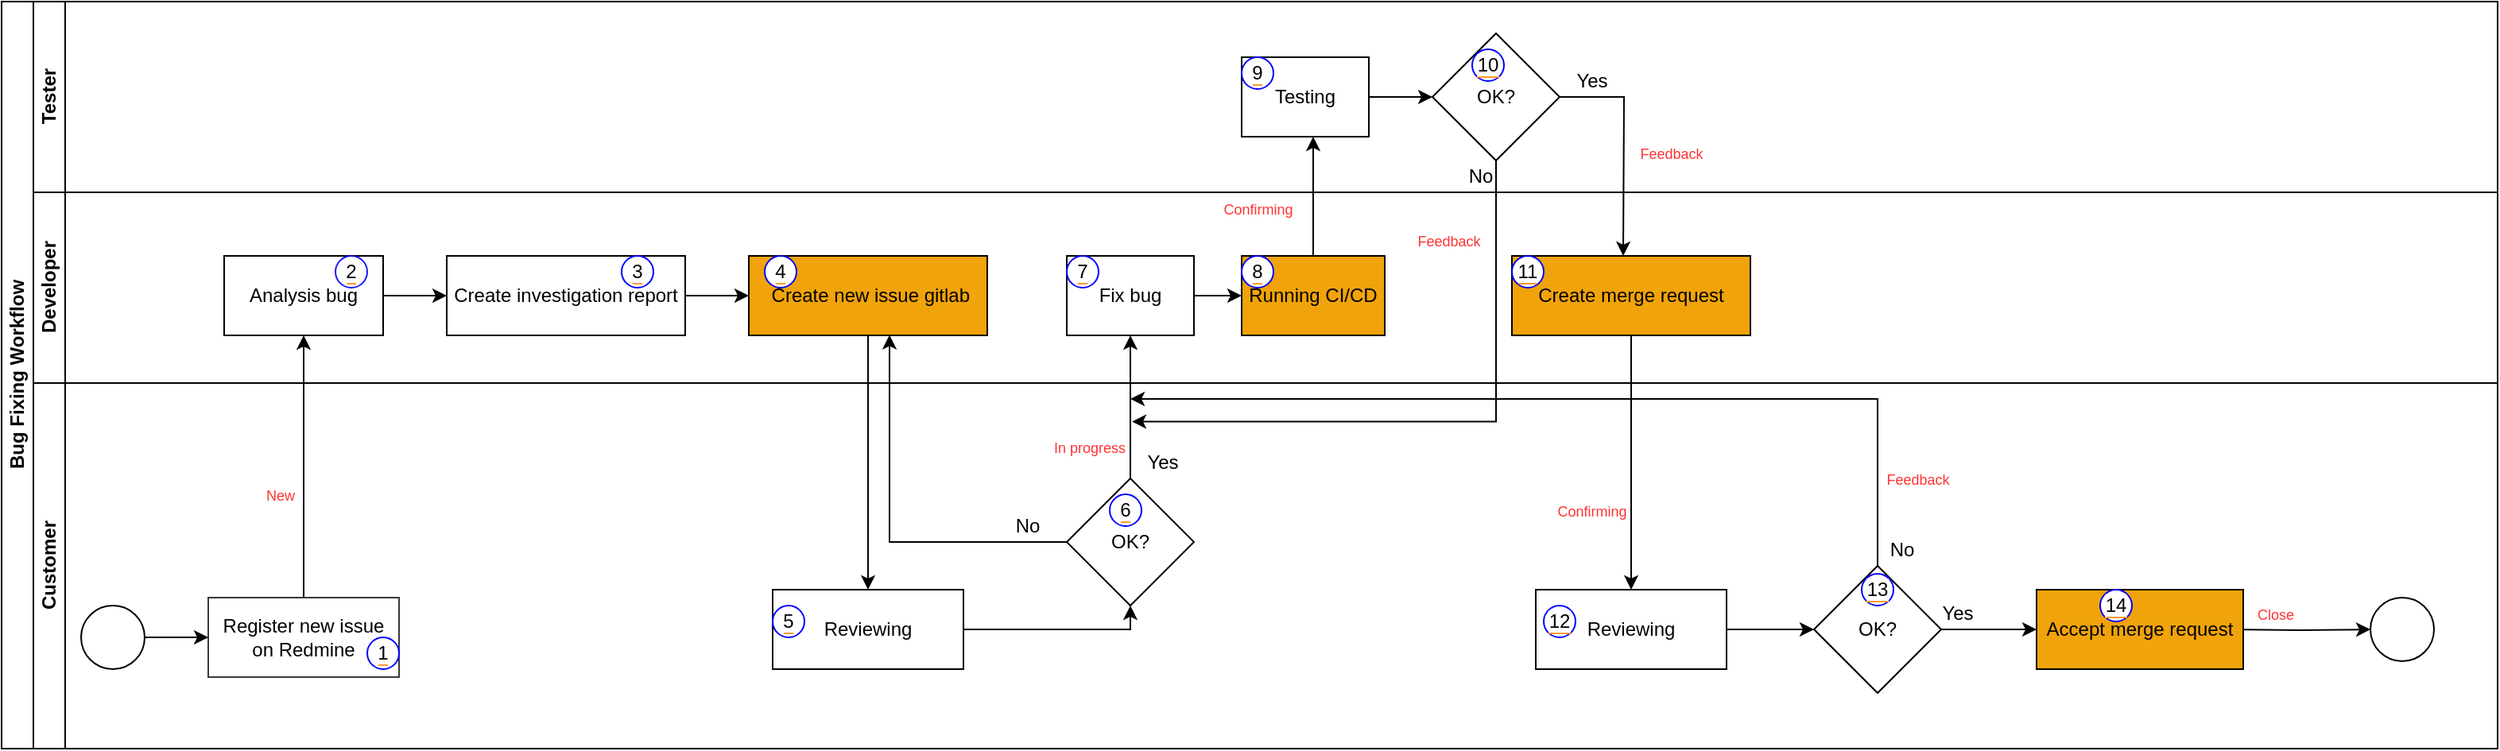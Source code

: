 <mxfile version="14.4.3" type="github">
  <diagram id="prtHgNgQTEPvFCAcTncT" name="Bug fixing workflow">
    <mxGraphModel dx="1185" dy="614" grid="1" gridSize="10" guides="1" tooltips="1" connect="1" arrows="1" fold="1" page="1" pageScale="1" pageWidth="827" pageHeight="1169" math="0" shadow="0">
      <root>
        <mxCell id="0" />
        <mxCell id="1" parent="0" />
        <mxCell id="dNxyNK7c78bLwvsdeMH5-19" value="Bug Fixing Workflow" style="swimlane;html=1;childLayout=stackLayout;resizeParent=1;resizeParentMax=0;horizontal=0;startSize=20;horizontalStack=0;" parent="1" vertex="1">
          <mxGeometry x="110" y="110" width="1570" height="470" as="geometry" />
        </mxCell>
        <mxCell id="dNxyNK7c78bLwvsdeMH5-20" value="Tester" style="swimlane;html=1;startSize=20;horizontal=0;" parent="dNxyNK7c78bLwvsdeMH5-19" vertex="1">
          <mxGeometry x="20" width="1550" height="120" as="geometry" />
        </mxCell>
        <mxCell id="_TshI3vmn3wsHt40VHCj-13" value="OK?" style="rhombus;whiteSpace=wrap;html=1;" vertex="1" parent="dNxyNK7c78bLwvsdeMH5-20">
          <mxGeometry x="880" y="20" width="80" height="80" as="geometry" />
        </mxCell>
        <mxCell id="_TshI3vmn3wsHt40VHCj-32" value="&lt;font style=&quot;font-size: 9px&quot; color=&quot;#ff3333&quot;&gt;Feedback&lt;/font&gt;" style="text;html=1;align=center;verticalAlign=middle;resizable=0;points=[];autosize=1;" vertex="1" parent="dNxyNK7c78bLwvsdeMH5-20">
          <mxGeometry x="1000" y="85" width="60" height="20" as="geometry" />
        </mxCell>
        <mxCell id="_TshI3vmn3wsHt40VHCj-71" style="edgeStyle=orthogonalEdgeStyle;rounded=0;orthogonalLoop=1;jettySize=auto;html=1;exitX=1;exitY=0.5;exitDx=0;exitDy=0;entryX=0;entryY=0.5;entryDx=0;entryDy=0;fontColor=#CC6600;" edge="1" parent="dNxyNK7c78bLwvsdeMH5-20" source="_TshI3vmn3wsHt40VHCj-66" target="_TshI3vmn3wsHt40VHCj-13">
          <mxGeometry relative="1" as="geometry" />
        </mxCell>
        <mxCell id="_TshI3vmn3wsHt40VHCj-66" value="Testing" style="rounded=0;whiteSpace=wrap;html=1;fontFamily=Helvetica;fontSize=12;fontColor=#000000;align=center;" vertex="1" parent="dNxyNK7c78bLwvsdeMH5-20">
          <mxGeometry x="760" y="35" width="80" height="50" as="geometry" />
        </mxCell>
        <mxCell id="_TshI3vmn3wsHt40VHCj-16" value="No" style="text;html=1;align=center;verticalAlign=middle;resizable=0;points=[];autosize=1;" vertex="1" parent="dNxyNK7c78bLwvsdeMH5-20">
          <mxGeometry x="895" y="100" width="30" height="20" as="geometry" />
        </mxCell>
        <mxCell id="_TshI3vmn3wsHt40VHCj-84" value="&lt;font color=&quot;#000000&quot; style=&quot;background-color: rgb(255 , 255 , 255)&quot;&gt;10&lt;/font&gt;" style="ellipse;whiteSpace=wrap;html=1;aspect=fixed;labelBackgroundColor=#FF9933;fontColor=#CC6600;strokeColor=#0000FF;fillColor=#FFFFFF;" vertex="1" parent="dNxyNK7c78bLwvsdeMH5-20">
          <mxGeometry x="905" y="30" width="20" height="20" as="geometry" />
        </mxCell>
        <mxCell id="_TshI3vmn3wsHt40VHCj-83" value="&lt;font color=&quot;#000000&quot; style=&quot;background-color: rgb(255 , 255 , 255)&quot;&gt;9&lt;/font&gt;" style="ellipse;whiteSpace=wrap;html=1;aspect=fixed;labelBackgroundColor=#FF9933;fontColor=#CC6600;strokeColor=#0000FF;fillColor=#FFFFFF;" vertex="1" parent="dNxyNK7c78bLwvsdeMH5-20">
          <mxGeometry x="760" y="35" width="20" height="20" as="geometry" />
        </mxCell>
        <mxCell id="_TshI3vmn3wsHt40VHCj-44" style="edgeStyle=orthogonalEdgeStyle;rounded=0;orthogonalLoop=1;jettySize=auto;html=1;exitX=1;exitY=0.5;exitDx=0;exitDy=0;" edge="1" parent="dNxyNK7c78bLwvsdeMH5-19" source="_TshI3vmn3wsHt40VHCj-13">
          <mxGeometry relative="1" as="geometry">
            <mxPoint x="1020" y="160" as="targetPoint" />
          </mxGeometry>
        </mxCell>
        <mxCell id="_TshI3vmn3wsHt40VHCj-45" style="edgeStyle=orthogonalEdgeStyle;rounded=0;orthogonalLoop=1;jettySize=auto;html=1;" edge="1" parent="dNxyNK7c78bLwvsdeMH5-19" source="_TshI3vmn3wsHt40VHCj-63" target="_TshI3vmn3wsHt40VHCj-18">
          <mxGeometry relative="1" as="geometry">
            <mxPoint x="1020" y="220" as="sourcePoint" />
          </mxGeometry>
        </mxCell>
        <mxCell id="dNxyNK7c78bLwvsdeMH5-21" value="Developer" style="swimlane;html=1;startSize=20;horizontal=0;labelBackgroundColor=#ffffff;" parent="dNxyNK7c78bLwvsdeMH5-19" vertex="1">
          <mxGeometry x="20" y="120" width="1550" height="120" as="geometry" />
        </mxCell>
        <mxCell id="dNxyNK7c78bLwvsdeMH5-26" value="&amp;nbsp;Create new issue gitlab" style="rounded=0;whiteSpace=wrap;html=1;fontFamily=Helvetica;fontSize=12;fontColor=#000000;align=center;fillColor=#F0A30A;" parent="dNxyNK7c78bLwvsdeMH5-21" vertex="1">
          <mxGeometry x="450" y="40" width="150" height="50" as="geometry" />
        </mxCell>
        <mxCell id="_TshI3vmn3wsHt40VHCj-67" style="edgeStyle=orthogonalEdgeStyle;rounded=0;orthogonalLoop=1;jettySize=auto;html=1;exitX=1;exitY=0.5;exitDx=0;exitDy=0;entryX=0;entryY=0.5;entryDx=0;entryDy=0;fontColor=#CC6600;" edge="1" parent="dNxyNK7c78bLwvsdeMH5-21" source="_TshI3vmn3wsHt40VHCj-7" target="_TshI3vmn3wsHt40VHCj-65">
          <mxGeometry relative="1" as="geometry" />
        </mxCell>
        <mxCell id="_TshI3vmn3wsHt40VHCj-7" value="Fix bug" style="rounded=0;whiteSpace=wrap;html=1;fontFamily=Helvetica;fontSize=12;fontColor=#000000;align=center;" vertex="1" parent="dNxyNK7c78bLwvsdeMH5-21">
          <mxGeometry x="650" y="40" width="80" height="50" as="geometry" />
        </mxCell>
        <mxCell id="_TshI3vmn3wsHt40VHCj-57" style="edgeStyle=orthogonalEdgeStyle;rounded=0;orthogonalLoop=1;jettySize=auto;html=1;exitX=1;exitY=0.5;exitDx=0;exitDy=0;entryX=0;entryY=0.5;entryDx=0;entryDy=0;fontColor=#000000;" edge="1" parent="dNxyNK7c78bLwvsdeMH5-21" source="_TshI3vmn3wsHt40VHCj-39" target="_TshI3vmn3wsHt40VHCj-56">
          <mxGeometry relative="1" as="geometry" />
        </mxCell>
        <mxCell id="_TshI3vmn3wsHt40VHCj-39" value="Analysis bug" style="rounded=0;whiteSpace=wrap;html=1;fontFamily=Helvetica;fontSize=12;fontColor=#000000;align=center;" vertex="1" parent="dNxyNK7c78bLwvsdeMH5-21">
          <mxGeometry x="120" y="40" width="100" height="50" as="geometry" />
        </mxCell>
        <mxCell id="_TshI3vmn3wsHt40VHCj-48" value="&lt;font style=&quot;font-size: 9px&quot; color=&quot;#ff3333&quot;&gt;Feedback&lt;/font&gt;" style="text;html=1;align=center;verticalAlign=middle;resizable=0;points=[];autosize=1;" vertex="1" parent="dNxyNK7c78bLwvsdeMH5-21">
          <mxGeometry x="860" y="20" width="60" height="20" as="geometry" />
        </mxCell>
        <mxCell id="_TshI3vmn3wsHt40VHCj-59" style="edgeStyle=orthogonalEdgeStyle;rounded=0;orthogonalLoop=1;jettySize=auto;html=1;exitX=1;exitY=0.5;exitDx=0;exitDy=0;fontColor=#000000;" edge="1" parent="dNxyNK7c78bLwvsdeMH5-21" source="_TshI3vmn3wsHt40VHCj-56" target="dNxyNK7c78bLwvsdeMH5-26">
          <mxGeometry relative="1" as="geometry" />
        </mxCell>
        <mxCell id="_TshI3vmn3wsHt40VHCj-56" value="Create investigation report" style="rounded=0;whiteSpace=wrap;html=1;fontFamily=Helvetica;fontSize=12;fontColor=#000000;align=center;" vertex="1" parent="dNxyNK7c78bLwvsdeMH5-21">
          <mxGeometry x="260" y="40" width="150" height="50" as="geometry" />
        </mxCell>
        <mxCell id="_TshI3vmn3wsHt40VHCj-63" value="Create merge request" style="rounded=0;whiteSpace=wrap;html=1;fontFamily=Helvetica;fontSize=12;fontColor=#000000;align=center;fillColor=#F0A30A;" vertex="1" parent="dNxyNK7c78bLwvsdeMH5-21">
          <mxGeometry x="930" y="40" width="150" height="50" as="geometry" />
        </mxCell>
        <mxCell id="_TshI3vmn3wsHt40VHCj-65" value="Running CI/CD" style="rounded=0;whiteSpace=wrap;html=1;fontFamily=Helvetica;fontSize=12;fontColor=#000000;align=center;fillColor=#F0A30A;" vertex="1" parent="dNxyNK7c78bLwvsdeMH5-21">
          <mxGeometry x="760" y="40" width="90" height="50" as="geometry" />
        </mxCell>
        <mxCell id="_TshI3vmn3wsHt40VHCj-31" value="&lt;font style=&quot;font-size: 9px&quot; color=&quot;#ff3333&quot;&gt;Confirming&lt;/font&gt;" style="text;html=1;align=center;verticalAlign=middle;resizable=0;points=[];autosize=1;" vertex="1" parent="dNxyNK7c78bLwvsdeMH5-21">
          <mxGeometry x="740" width="60" height="20" as="geometry" />
        </mxCell>
        <mxCell id="_TshI3vmn3wsHt40VHCj-76" value="&lt;font color=&quot;#000000&quot; style=&quot;background-color: rgb(255 , 255 , 255)&quot;&gt;2&lt;/font&gt;" style="ellipse;whiteSpace=wrap;html=1;aspect=fixed;labelBackgroundColor=#FF9933;fontColor=#CC6600;strokeColor=#0000FF;fillColor=#FFFFFF;opacity=90;" vertex="1" parent="dNxyNK7c78bLwvsdeMH5-21">
          <mxGeometry x="190" y="40" width="20" height="20" as="geometry" />
        </mxCell>
        <mxCell id="_TshI3vmn3wsHt40VHCj-77" value="&lt;font color=&quot;#000000&quot; style=&quot;background-color: rgb(255 , 255 , 255)&quot;&gt;3&lt;/font&gt;" style="ellipse;whiteSpace=wrap;html=1;aspect=fixed;labelBackgroundColor=#FF9933;fontColor=#CC6600;strokeColor=#0000FF;fillColor=#FFFFFF;" vertex="1" parent="dNxyNK7c78bLwvsdeMH5-21">
          <mxGeometry x="370" y="40" width="20" height="20" as="geometry" />
        </mxCell>
        <mxCell id="_TshI3vmn3wsHt40VHCj-82" value="&lt;font color=&quot;#000000&quot; style=&quot;background-color: rgb(255 , 255 , 255)&quot;&gt;8&lt;/font&gt;" style="ellipse;whiteSpace=wrap;html=1;aspect=fixed;labelBackgroundColor=#FF9933;fontColor=#CC6600;strokeColor=#0000FF;fillColor=#FFFFFF;" vertex="1" parent="dNxyNK7c78bLwvsdeMH5-21">
          <mxGeometry x="760" y="40" width="20" height="20" as="geometry" />
        </mxCell>
        <mxCell id="_TshI3vmn3wsHt40VHCj-78" value="&lt;font color=&quot;#000000&quot; style=&quot;background-color: rgb(255 , 255 , 255)&quot;&gt;4&lt;/font&gt;" style="ellipse;whiteSpace=wrap;html=1;aspect=fixed;labelBackgroundColor=#FF9933;fontColor=#CC6600;strokeColor=#0000FF;fillColor=#FFFFFF;" vertex="1" parent="dNxyNK7c78bLwvsdeMH5-21">
          <mxGeometry x="460" y="40" width="20" height="20" as="geometry" />
        </mxCell>
        <mxCell id="_TshI3vmn3wsHt40VHCj-81" value="&lt;font color=&quot;#000000&quot; style=&quot;background-color: rgb(255 , 255 , 255)&quot;&gt;7&lt;/font&gt;" style="ellipse;whiteSpace=wrap;html=1;aspect=fixed;labelBackgroundColor=#FF9933;fontColor=#CC6600;strokeColor=#0000FF;fillColor=#FFFFFF;" vertex="1" parent="dNxyNK7c78bLwvsdeMH5-21">
          <mxGeometry x="650" y="40" width="20" height="20" as="geometry" />
        </mxCell>
        <mxCell id="_TshI3vmn3wsHt40VHCj-85" value="&lt;font color=&quot;#000000&quot; style=&quot;background-color: rgb(255 , 255 , 255)&quot;&gt;11&lt;/font&gt;" style="ellipse;whiteSpace=wrap;html=1;aspect=fixed;labelBackgroundColor=#FF9933;fontColor=#CC6600;strokeColor=#0000FF;fillColor=#FFFFFF;" vertex="1" parent="dNxyNK7c78bLwvsdeMH5-21">
          <mxGeometry x="930" y="40" width="20" height="20" as="geometry" />
        </mxCell>
        <mxCell id="_TshI3vmn3wsHt40VHCj-8" style="edgeStyle=orthogonalEdgeStyle;rounded=0;orthogonalLoop=1;jettySize=auto;html=1;exitX=0.5;exitY=0;exitDx=0;exitDy=0;entryX=0.5;entryY=1;entryDx=0;entryDy=0;" edge="1" parent="dNxyNK7c78bLwvsdeMH5-19" source="_TshI3vmn3wsHt40VHCj-2" target="_TshI3vmn3wsHt40VHCj-7">
          <mxGeometry relative="1" as="geometry" />
        </mxCell>
        <mxCell id="_TshI3vmn3wsHt40VHCj-15" style="edgeStyle=orthogonalEdgeStyle;rounded=0;orthogonalLoop=1;jettySize=auto;html=1;exitX=0.5;exitY=1;exitDx=0;exitDy=0;entryX=0.02;entryY=0.714;entryDx=0;entryDy=0;entryPerimeter=0;" edge="1" parent="dNxyNK7c78bLwvsdeMH5-19" source="_TshI3vmn3wsHt40VHCj-13">
          <mxGeometry relative="1" as="geometry">
            <mxPoint x="711" y="264.28" as="targetPoint" />
            <Array as="points">
              <mxPoint x="940" y="264" />
            </Array>
          </mxGeometry>
        </mxCell>
        <mxCell id="_TshI3vmn3wsHt40VHCj-4" style="edgeStyle=orthogonalEdgeStyle;rounded=0;orthogonalLoop=1;jettySize=auto;html=1;exitX=0;exitY=0.5;exitDx=0;exitDy=0;entryX=0.59;entryY=0.995;entryDx=0;entryDy=0;entryPerimeter=0;" edge="1" parent="dNxyNK7c78bLwvsdeMH5-19" source="_TshI3vmn3wsHt40VHCj-2" target="dNxyNK7c78bLwvsdeMH5-26">
          <mxGeometry relative="1" as="geometry" />
        </mxCell>
        <mxCell id="_TshI3vmn3wsHt40VHCj-60" style="edgeStyle=orthogonalEdgeStyle;rounded=0;orthogonalLoop=1;jettySize=auto;html=1;exitX=0.5;exitY=1;exitDx=0;exitDy=0;fontColor=#000000;" edge="1" parent="dNxyNK7c78bLwvsdeMH5-19" source="dNxyNK7c78bLwvsdeMH5-26" target="dNxyNK7c78bLwvsdeMH5-34">
          <mxGeometry relative="1" as="geometry" />
        </mxCell>
        <mxCell id="_TshI3vmn3wsHt40VHCj-68" style="edgeStyle=orthogonalEdgeStyle;rounded=0;orthogonalLoop=1;jettySize=auto;html=1;exitX=0.5;exitY=0;exitDx=0;exitDy=0;fontColor=#CC6600;" edge="1" parent="dNxyNK7c78bLwvsdeMH5-19" source="_TshI3vmn3wsHt40VHCj-65" target="_TshI3vmn3wsHt40VHCj-66">
          <mxGeometry relative="1" as="geometry">
            <mxPoint x="820" y="110" as="targetPoint" />
            <Array as="points">
              <mxPoint x="825" y="100" />
              <mxPoint x="825" y="100" />
            </Array>
          </mxGeometry>
        </mxCell>
        <mxCell id="_TshI3vmn3wsHt40VHCj-69" style="edgeStyle=orthogonalEdgeStyle;rounded=0;orthogonalLoop=1;jettySize=auto;html=1;exitX=0.5;exitY=0;exitDx=0;exitDy=0;entryX=0.5;entryY=1;entryDx=0;entryDy=0;fontColor=#CC6600;" edge="1" parent="dNxyNK7c78bLwvsdeMH5-19" source="dNxyNK7c78bLwvsdeMH5-24" target="_TshI3vmn3wsHt40VHCj-39">
          <mxGeometry relative="1" as="geometry" />
        </mxCell>
        <mxCell id="dNxyNK7c78bLwvsdeMH5-22" value="Customer" style="swimlane;html=1;startSize=20;horizontal=0;" parent="dNxyNK7c78bLwvsdeMH5-19" vertex="1">
          <mxGeometry x="20" y="240" width="1550" height="230" as="geometry" />
        </mxCell>
        <mxCell id="_TshI3vmn3wsHt40VHCj-72" style="edgeStyle=orthogonalEdgeStyle;rounded=0;orthogonalLoop=1;jettySize=auto;html=1;exitX=1;exitY=0.5;exitDx=0;exitDy=0;entryX=0.5;entryY=1;entryDx=0;entryDy=0;fontColor=#CC6600;" edge="1" parent="dNxyNK7c78bLwvsdeMH5-22" source="dNxyNK7c78bLwvsdeMH5-34" target="_TshI3vmn3wsHt40VHCj-2">
          <mxGeometry relative="1" as="geometry">
            <Array as="points">
              <mxPoint x="690" y="155" />
            </Array>
          </mxGeometry>
        </mxCell>
        <mxCell id="dNxyNK7c78bLwvsdeMH5-34" value="Reviewing" style="rounded=0;whiteSpace=wrap;html=1;fontFamily=Helvetica;fontSize=12;fontColor=#000000;align=center;" parent="dNxyNK7c78bLwvsdeMH5-22" vertex="1">
          <mxGeometry x="465" y="130" width="120" height="50" as="geometry" />
        </mxCell>
        <mxCell id="_TshI3vmn3wsHt40VHCj-2" value="OK?" style="rhombus;whiteSpace=wrap;html=1;" vertex="1" parent="dNxyNK7c78bLwvsdeMH5-22">
          <mxGeometry x="650" y="60" width="80" height="80" as="geometry" />
        </mxCell>
        <mxCell id="_TshI3vmn3wsHt40VHCj-5" value="Yes" style="text;html=1;align=center;verticalAlign=middle;resizable=0;points=[];autosize=1;" vertex="1" parent="dNxyNK7c78bLwvsdeMH5-22">
          <mxGeometry x="690" y="40" width="40" height="20" as="geometry" />
        </mxCell>
        <mxCell id="_TshI3vmn3wsHt40VHCj-6" value="No" style="text;html=1;align=center;verticalAlign=middle;resizable=0;points=[];autosize=1;" vertex="1" parent="dNxyNK7c78bLwvsdeMH5-22">
          <mxGeometry x="610" y="80" width="30" height="20" as="geometry" />
        </mxCell>
        <mxCell id="_TshI3vmn3wsHt40VHCj-20" style="edgeStyle=orthogonalEdgeStyle;rounded=0;orthogonalLoop=1;jettySize=auto;html=1;exitX=1;exitY=0.5;exitDx=0;exitDy=0;entryX=0;entryY=0.5;entryDx=0;entryDy=0;" edge="1" parent="dNxyNK7c78bLwvsdeMH5-22" source="_TshI3vmn3wsHt40VHCj-18" target="_TshI3vmn3wsHt40VHCj-19">
          <mxGeometry relative="1" as="geometry" />
        </mxCell>
        <mxCell id="_TshI3vmn3wsHt40VHCj-18" value="Reviewing" style="rounded=0;whiteSpace=wrap;html=1;fontFamily=Helvetica;fontSize=12;fontColor=#000000;align=center;" vertex="1" parent="dNxyNK7c78bLwvsdeMH5-22">
          <mxGeometry x="945" y="130" width="120" height="50" as="geometry" />
        </mxCell>
        <mxCell id="_TshI3vmn3wsHt40VHCj-50" style="edgeStyle=orthogonalEdgeStyle;rounded=0;orthogonalLoop=1;jettySize=auto;html=1;exitX=1;exitY=0.5;exitDx=0;exitDy=0;entryX=0;entryY=0.5;entryDx=0;entryDy=0;" edge="1" parent="dNxyNK7c78bLwvsdeMH5-22" source="_TshI3vmn3wsHt40VHCj-19">
          <mxGeometry relative="1" as="geometry">
            <mxPoint x="1260" y="155" as="targetPoint" />
          </mxGeometry>
        </mxCell>
        <mxCell id="_TshI3vmn3wsHt40VHCj-19" value="OK?" style="rhombus;whiteSpace=wrap;html=1;" vertex="1" parent="dNxyNK7c78bLwvsdeMH5-22">
          <mxGeometry x="1120" y="115" width="80" height="80" as="geometry" />
        </mxCell>
        <mxCell id="_TshI3vmn3wsHt40VHCj-21" value="Yes" style="text;html=1;align=center;verticalAlign=middle;resizable=0;points=[];autosize=1;" vertex="1" parent="dNxyNK7c78bLwvsdeMH5-22">
          <mxGeometry x="1190" y="135" width="40" height="20" as="geometry" />
        </mxCell>
        <mxCell id="_TshI3vmn3wsHt40VHCj-30" value="&lt;font style=&quot;font-size: 9px&quot; color=&quot;#ff3333&quot;&gt;In progress&lt;/font&gt;" style="text;html=1;align=center;verticalAlign=middle;resizable=0;points=[];autosize=1;" vertex="1" parent="dNxyNK7c78bLwvsdeMH5-22">
          <mxGeometry x="634" y="30" width="60" height="20" as="geometry" />
        </mxCell>
        <mxCell id="_TshI3vmn3wsHt40VHCj-33" value="&lt;font style=&quot;font-size: 9px&quot; color=&quot;#ff3333&quot;&gt;Close&lt;/font&gt;" style="text;html=1;align=center;verticalAlign=middle;resizable=0;points=[];autosize=1;" vertex="1" parent="dNxyNK7c78bLwvsdeMH5-22">
          <mxGeometry x="1390" y="135" width="40" height="20" as="geometry" />
        </mxCell>
        <mxCell id="dNxyNK7c78bLwvsdeMH5-24" value="Register new issue on Redmine" style="rounded=0;whiteSpace=wrap;html=1;fontFamily=Helvetica;fontSize=12;align=center;strokeColor=#36393d;fillColor=#FFFFFF;" parent="dNxyNK7c78bLwvsdeMH5-22" vertex="1">
          <mxGeometry x="110" y="135" width="120" height="50" as="geometry" />
        </mxCell>
        <mxCell id="dNxyNK7c78bLwvsdeMH5-23" value="" style="ellipse;whiteSpace=wrap;html=1;" parent="dNxyNK7c78bLwvsdeMH5-22" vertex="1">
          <mxGeometry x="30" y="140" width="40" height="40" as="geometry" />
        </mxCell>
        <mxCell id="dNxyNK7c78bLwvsdeMH5-25" value="" style="edgeStyle=orthogonalEdgeStyle;rounded=0;orthogonalLoop=1;jettySize=auto;html=1;" parent="dNxyNK7c78bLwvsdeMH5-22" source="dNxyNK7c78bLwvsdeMH5-23" target="dNxyNK7c78bLwvsdeMH5-24" edge="1">
          <mxGeometry relative="1" as="geometry" />
        </mxCell>
        <mxCell id="_TshI3vmn3wsHt40VHCj-29" value="&lt;font style=&quot;font-size: 9px&quot; color=&quot;#ff3333&quot;&gt;New&lt;/font&gt;" style="text;html=1;align=center;verticalAlign=middle;resizable=0;points=[];autosize=1;" vertex="1" parent="dNxyNK7c78bLwvsdeMH5-22">
          <mxGeometry x="140" y="60" width="30" height="20" as="geometry" />
        </mxCell>
        <mxCell id="_TshI3vmn3wsHt40VHCj-47" value="&lt;font style=&quot;font-size: 9px&quot; color=&quot;#ff3333&quot;&gt;Confirming&lt;/font&gt;" style="text;html=1;align=center;verticalAlign=middle;resizable=0;points=[];autosize=1;" vertex="1" parent="dNxyNK7c78bLwvsdeMH5-22">
          <mxGeometry x="950" y="70" width="60" height="20" as="geometry" />
        </mxCell>
        <mxCell id="_TshI3vmn3wsHt40VHCj-52" value="" style="ellipse;whiteSpace=wrap;html=1;" vertex="1" parent="dNxyNK7c78bLwvsdeMH5-22">
          <mxGeometry x="1470" y="135" width="40" height="40" as="geometry" />
        </mxCell>
        <mxCell id="_TshI3vmn3wsHt40VHCj-34" value="&lt;font style=&quot;font-size: 9px&quot; color=&quot;#ff3333&quot;&gt;Feedback&lt;/font&gt;" style="text;html=1;align=center;verticalAlign=middle;resizable=0;points=[];autosize=1;" vertex="1" parent="dNxyNK7c78bLwvsdeMH5-22">
          <mxGeometry x="1155" y="50" width="60" height="20" as="geometry" />
        </mxCell>
        <mxCell id="_TshI3vmn3wsHt40VHCj-28" value="No" style="text;html=1;align=center;verticalAlign=middle;resizable=0;points=[];autosize=1;" vertex="1" parent="dNxyNK7c78bLwvsdeMH5-22">
          <mxGeometry x="1160" y="95" width="30" height="20" as="geometry" />
        </mxCell>
        <mxCell id="_TshI3vmn3wsHt40VHCj-51" style="edgeStyle=orthogonalEdgeStyle;rounded=0;orthogonalLoop=1;jettySize=auto;html=1;exitX=1;exitY=0.5;exitDx=0;exitDy=0;entryX=0;entryY=0.5;entryDx=0;entryDy=0;" edge="1" parent="dNxyNK7c78bLwvsdeMH5-22" target="_TshI3vmn3wsHt40VHCj-52">
          <mxGeometry relative="1" as="geometry">
            <mxPoint x="1440" y="160.167" as="targetPoint" />
            <mxPoint x="1380" y="155" as="sourcePoint" />
          </mxGeometry>
        </mxCell>
        <mxCell id="_TshI3vmn3wsHt40VHCj-73" value="Accept merge request" style="rounded=0;whiteSpace=wrap;html=1;fontFamily=Helvetica;fontSize=12;fontColor=#000000;align=center;fillColor=#F0A30A;" vertex="1" parent="dNxyNK7c78bLwvsdeMH5-22">
          <mxGeometry x="1260" y="130" width="130" height="50" as="geometry" />
        </mxCell>
        <mxCell id="_TshI3vmn3wsHt40VHCj-75" value="&lt;font color=&quot;#000000&quot; style=&quot;background-color: rgb(255 , 255 , 255)&quot;&gt;1&lt;/font&gt;" style="ellipse;whiteSpace=wrap;html=1;aspect=fixed;labelBackgroundColor=#FF9933;fontColor=#CC6600;strokeColor=#0000FF;fillColor=#FFFFFF;" vertex="1" parent="dNxyNK7c78bLwvsdeMH5-22">
          <mxGeometry x="210" y="160" width="20" height="20" as="geometry" />
        </mxCell>
        <mxCell id="_TshI3vmn3wsHt40VHCj-79" value="&lt;font color=&quot;#000000&quot; style=&quot;background-color: rgb(255 , 255 , 255)&quot;&gt;5&lt;/font&gt;" style="ellipse;whiteSpace=wrap;html=1;aspect=fixed;labelBackgroundColor=#FF9933;fontColor=#CC6600;strokeColor=#0000FF;fillColor=#FFFFFF;" vertex="1" parent="dNxyNK7c78bLwvsdeMH5-22">
          <mxGeometry x="465" y="140" width="20" height="20" as="geometry" />
        </mxCell>
        <mxCell id="_TshI3vmn3wsHt40VHCj-80" value="&lt;font color=&quot;#000000&quot; style=&quot;background-color: rgb(255 , 255 , 255)&quot;&gt;6&lt;/font&gt;" style="ellipse;whiteSpace=wrap;html=1;aspect=fixed;labelBackgroundColor=#FF9933;fontColor=#CC6600;strokeColor=#0000FF;fillColor=#FFFFFF;" vertex="1" parent="dNxyNK7c78bLwvsdeMH5-22">
          <mxGeometry x="677" y="70" width="20" height="20" as="geometry" />
        </mxCell>
        <mxCell id="_TshI3vmn3wsHt40VHCj-86" value="&lt;font color=&quot;#000000&quot; style=&quot;background-color: rgb(255 , 255 , 255)&quot;&gt;12&lt;/font&gt;" style="ellipse;whiteSpace=wrap;html=1;aspect=fixed;labelBackgroundColor=#FF9933;fontColor=#CC6600;strokeColor=#0000FF;fillColor=#FFFFFF;" vertex="1" parent="dNxyNK7c78bLwvsdeMH5-22">
          <mxGeometry x="950" y="140" width="20" height="20" as="geometry" />
        </mxCell>
        <mxCell id="_TshI3vmn3wsHt40VHCj-89" value="&lt;font color=&quot;#000000&quot; style=&quot;background-color: rgb(255 , 255 , 255)&quot;&gt;13&lt;/font&gt;" style="ellipse;whiteSpace=wrap;html=1;aspect=fixed;labelBackgroundColor=#FF9933;fontColor=#CC6600;strokeColor=#0000FF;fillColor=#FFFFFF;" vertex="1" parent="dNxyNK7c78bLwvsdeMH5-22">
          <mxGeometry x="1150" y="120" width="20" height="20" as="geometry" />
        </mxCell>
        <mxCell id="_TshI3vmn3wsHt40VHCj-90" value="&lt;font color=&quot;#000000&quot; style=&quot;background-color: rgb(255 , 255 , 255)&quot;&gt;14&lt;/font&gt;" style="ellipse;whiteSpace=wrap;html=1;aspect=fixed;labelBackgroundColor=#FF9933;fontColor=#CC6600;strokeColor=#0000FF;fillColor=#FFFFFF;" vertex="1" parent="dNxyNK7c78bLwvsdeMH5-22">
          <mxGeometry x="1300" y="130" width="20" height="20" as="geometry" />
        </mxCell>
        <mxCell id="_TshI3vmn3wsHt40VHCj-22" style="edgeStyle=orthogonalEdgeStyle;rounded=0;orthogonalLoop=1;jettySize=auto;html=1;exitX=0.5;exitY=0;exitDx=0;exitDy=0;" edge="1" parent="1" source="_TshI3vmn3wsHt40VHCj-19">
          <mxGeometry relative="1" as="geometry">
            <mxPoint x="820" y="360" as="targetPoint" />
            <Array as="points">
              <mxPoint x="1290" y="360" />
            </Array>
          </mxGeometry>
        </mxCell>
        <mxCell id="_TshI3vmn3wsHt40VHCj-46" value="Yes" style="text;html=1;align=center;verticalAlign=middle;resizable=0;points=[];autosize=1;" vertex="1" parent="1">
          <mxGeometry x="1090" y="150" width="40" height="20" as="geometry" />
        </mxCell>
      </root>
    </mxGraphModel>
  </diagram>
</mxfile>
